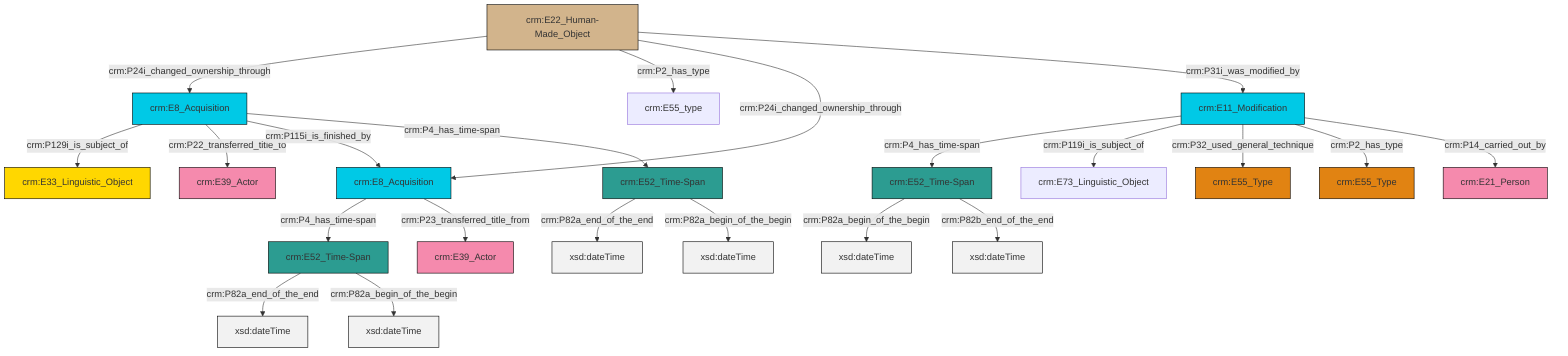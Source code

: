 graph TD
classDef Literal fill:#f2f2f2,stroke:#000000;
classDef CRM_Entity fill:#FFFFFF,stroke:#000000;
classDef Temporal_Entity fill:#00C9E6, stroke:#000000;
classDef Type fill:#E18312, stroke:#000000;
classDef Time-Span fill:#2C9C91, stroke:#000000;
classDef Appellation fill:#FFEB7F, stroke:#000000;
classDef Place fill:#008836, stroke:#000000;
classDef Persistent_Item fill:#B266B2, stroke:#000000;
classDef Conceptual_Object fill:#FFD700, stroke:#000000;
classDef Physical_Thing fill:#D2B48C, stroke:#000000;
classDef Actor fill:#f58aad, stroke:#000000;
classDef PC_Classes fill:#4ce600, stroke:#000000;
classDef Multi fill:#cccccc,stroke:#000000;

0["crm:E8_Acquisition"]:::Temporal_Entity -->|crm:P4_has_time-span| 1["crm:E52_Time-Span"]:::Time-Span
4["crm:E11_Modification"]:::Temporal_Entity -->|crm:P4_has_time-span| 5["crm:E52_Time-Span"]:::Time-Span
6["crm:E8_Acquisition"]:::Temporal_Entity -->|crm:P129i_is_subject_of| 7["crm:E33_Linguistic_Object"]:::Conceptual_Object
5["crm:E52_Time-Span"]:::Time-Span -->|crm:P82a_begin_of_the_begin| 8[xsd:dateTime]:::Literal
2["crm:E52_Time-Span"]:::Time-Span -->|crm:P82a_end_of_the_end| 11[xsd:dateTime]:::Literal
12["crm:E22_Human-Made_Object"]:::Physical_Thing -->|crm:P24i_changed_ownership_through| 6["crm:E8_Acquisition"]:::Temporal_Entity
12["crm:E22_Human-Made_Object"]:::Physical_Thing -->|crm:P2_has_type| 13["crm:E55_type"]:::Default
4["crm:E11_Modification"]:::Temporal_Entity -->|crm:P119i_is_subject_of| 14["crm:E73_Linguistic_Object"]:::Default
6["crm:E8_Acquisition"]:::Temporal_Entity -->|crm:P22_transferred_title_to| 17["crm:E39_Actor"]:::Actor
6["crm:E8_Acquisition"]:::Temporal_Entity -->|crm:P115i_is_finished_by| 0["crm:E8_Acquisition"]:::Temporal_Entity
12["crm:E22_Human-Made_Object"]:::Physical_Thing -->|crm:P24i_changed_ownership_through| 0["crm:E8_Acquisition"]:::Temporal_Entity
4["crm:E11_Modification"]:::Temporal_Entity -->|crm:P32_used_general_technique| 20["crm:E55_Type"]:::Type
4["crm:E11_Modification"]:::Temporal_Entity -->|crm:P2_has_type| 21["crm:E55_Type"]:::Type
6["crm:E8_Acquisition"]:::Temporal_Entity -->|crm:P4_has_time-span| 2["crm:E52_Time-Span"]:::Time-Span
12["crm:E22_Human-Made_Object"]:::Physical_Thing -->|crm:P31i_was_modified_by| 4["crm:E11_Modification"]:::Temporal_Entity
1["crm:E52_Time-Span"]:::Time-Span -->|crm:P82a_end_of_the_end| 27[xsd:dateTime]:::Literal
2["crm:E52_Time-Span"]:::Time-Span -->|crm:P82a_begin_of_the_begin| 28[xsd:dateTime]:::Literal
4["crm:E11_Modification"]:::Temporal_Entity -->|crm:P14_carried_out_by| 9["crm:E21_Person"]:::Actor
0["crm:E8_Acquisition"]:::Temporal_Entity -->|crm:P23_transferred_title_from| 15["crm:E39_Actor"]:::Actor
5["crm:E52_Time-Span"]:::Time-Span -->|crm:P82b_end_of_the_end| 34[xsd:dateTime]:::Literal
1["crm:E52_Time-Span"]:::Time-Span -->|crm:P82a_begin_of_the_begin| 35[xsd:dateTime]:::Literal